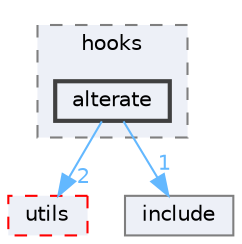 digraph "alterate"
{
 // INTERACTIVE_SVG=YES
 // LATEX_PDF_SIZE
  bgcolor="transparent";
  edge [fontname=Helvetica,fontsize=10,labelfontname=Helvetica,labelfontsize=10];
  node [fontname=Helvetica,fontsize=10,shape=box,height=0.2,width=0.4];
  compound=true
  subgraph clusterdir_58d81aca62240850016cc5edfb65e3c4 {
    graph [ bgcolor="#edf0f7", pencolor="grey50", label="hooks", fontname=Helvetica,fontsize=10 style="filled,dashed", URL="dir_58d81aca62240850016cc5edfb65e3c4.html",tooltip=""]
  dir_f9f661837aabd674a24972c2db0b9d2b [label="alterate", fillcolor="#edf0f7", color="grey25", style="filled,bold", URL="dir_f9f661837aabd674a24972c2db0b9d2b.html",tooltip=""];
  }
  dir_c131034057e02e1eae9fabc5bf404e0f [label="utils", fillcolor="#edf0f7", color="red", style="filled,dashed", URL="dir_c131034057e02e1eae9fabc5bf404e0f.html",tooltip=""];
  dir_d6529833b28cf7034848d180a0eb120f [label="include", fillcolor="#edf0f7", color="grey50", style="filled", URL="dir_d6529833b28cf7034848d180a0eb120f.html",tooltip=""];
  dir_f9f661837aabd674a24972c2db0b9d2b->dir_c131034057e02e1eae9fabc5bf404e0f [headlabel="2", labeldistance=1.5 headhref="dir_000000_000033.html" href="dir_000000_000033.html" color="steelblue1" fontcolor="steelblue1"];
  dir_f9f661837aabd674a24972c2db0b9d2b->dir_d6529833b28cf7034848d180a0eb120f [headlabel="1", labeldistance=1.5 headhref="dir_000000_000013.html" href="dir_000000_000013.html" color="steelblue1" fontcolor="steelblue1"];
}
